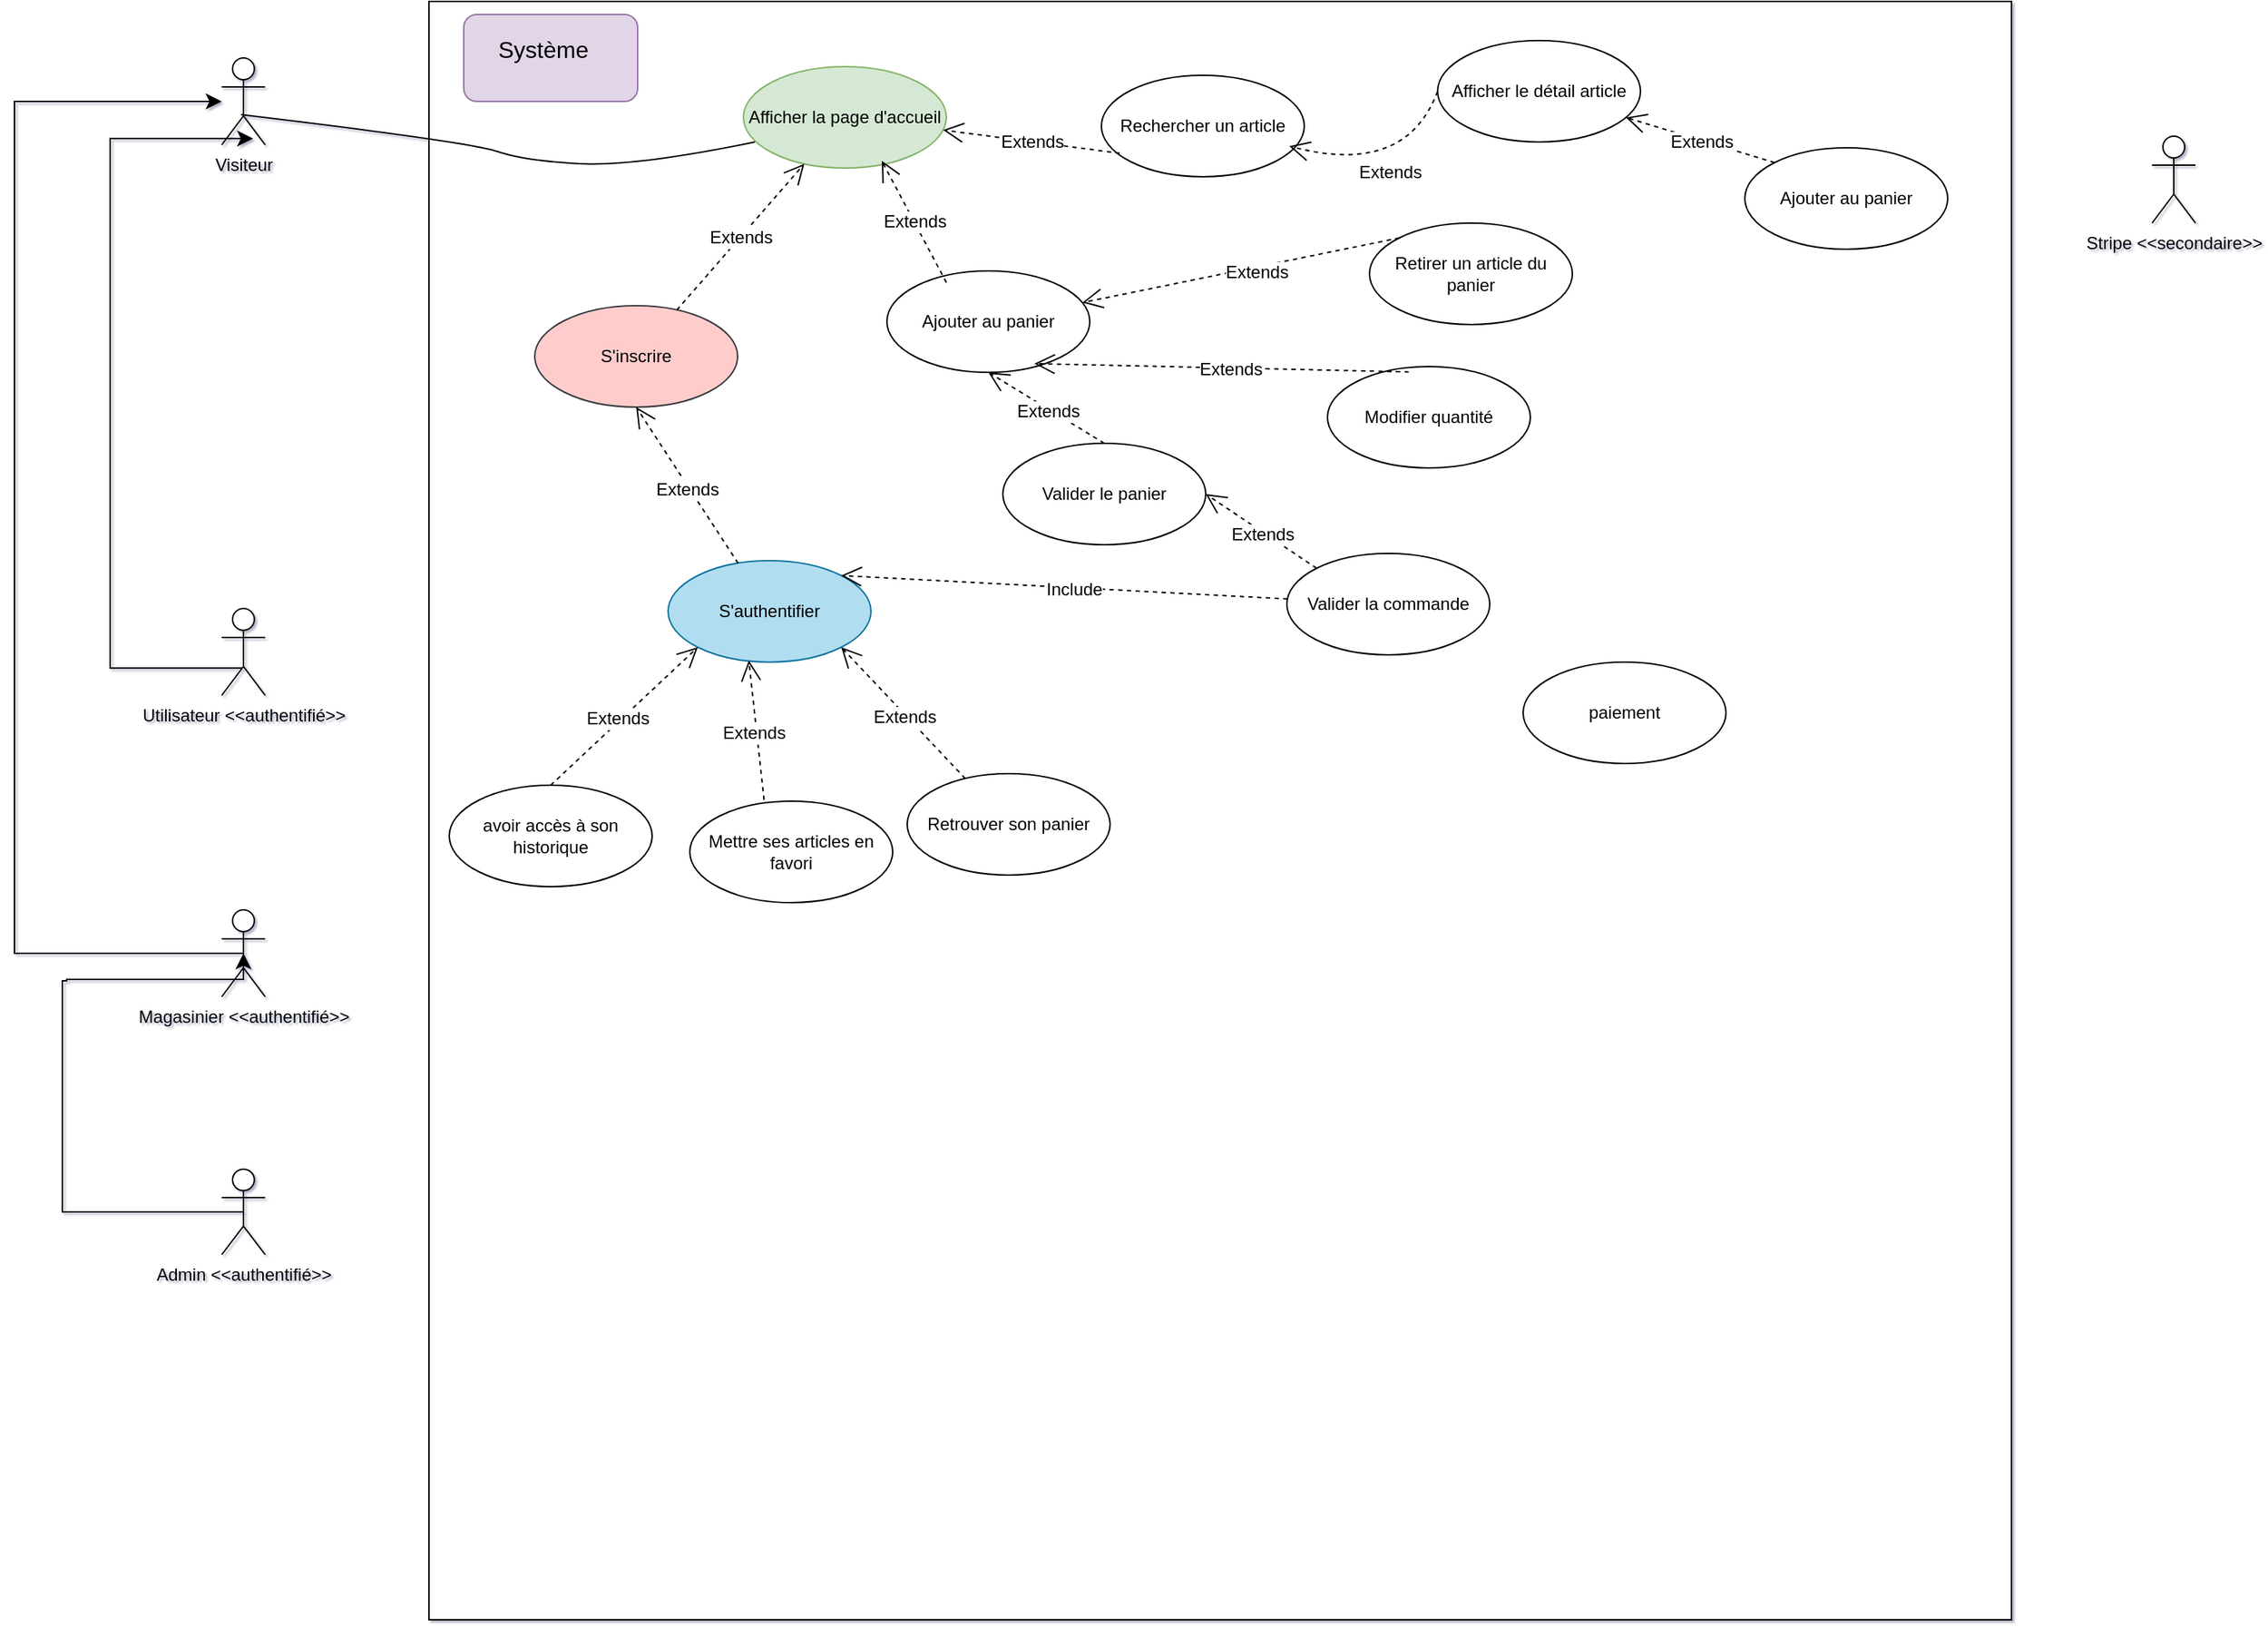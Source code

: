 <mxfile version="25.0.1">
  <diagram name="Page-1" id="9c5VqKnEQqEN2nJL3gRs">
    <mxGraphModel dx="1889" dy="1020" grid="0" gridSize="10" guides="1" tooltips="1" connect="1" arrows="1" fold="1" page="0" pageScale="1" pageWidth="827" pageHeight="1169" background="none" math="0" shadow="1">
      <root>
        <mxCell id="0" />
        <mxCell id="1" parent="0" />
        <mxCell id="eptEWOqKpFL5f9zr5Qak-438" value="Visiteur" style="shape=umlActor;verticalLabelPosition=bottom;verticalAlign=top;html=1;" vertex="1" parent="1">
          <mxGeometry x="-490" y="-323" width="30" height="60" as="geometry" />
        </mxCell>
        <mxCell id="eptEWOqKpFL5f9zr5Qak-456" style="edgeStyle=elbowEdgeStyle;rounded=0;orthogonalLoop=1;jettySize=auto;html=1;exitX=0.5;exitY=0.5;exitDx=0;exitDy=0;exitPerimeter=0;fontSize=12;startSize=8;endSize=8;" edge="1" parent="1" source="eptEWOqKpFL5f9zr5Qak-439" target="eptEWOqKpFL5f9zr5Qak-438">
          <mxGeometry relative="1" as="geometry">
            <Array as="points">
              <mxPoint x="-633" y="1" />
            </Array>
          </mxGeometry>
        </mxCell>
        <mxCell id="eptEWOqKpFL5f9zr5Qak-439" value="Magasinier &amp;lt;&amp;lt;authentifié&amp;gt;&amp;gt;" style="shape=umlActor;verticalLabelPosition=bottom;verticalAlign=top;html=1;" vertex="1" parent="1">
          <mxGeometry x="-490" y="265" width="30" height="60" as="geometry" />
        </mxCell>
        <mxCell id="eptEWOqKpFL5f9zr5Qak-440" value="Utilisateur &amp;lt;&amp;lt;authentifié&amp;gt;&amp;gt;" style="shape=umlActor;verticalLabelPosition=bottom;verticalAlign=top;html=1;" vertex="1" parent="1">
          <mxGeometry x="-490" y="57" width="30" height="60" as="geometry" />
        </mxCell>
        <mxCell id="eptEWOqKpFL5f9zr5Qak-441" value="Stripe &amp;lt;&amp;lt;secondaire&amp;gt;&amp;gt;" style="shape=umlActor;verticalLabelPosition=bottom;verticalAlign=top;html=1;" vertex="1" parent="1">
          <mxGeometry x="842" y="-269" width="30" height="60" as="geometry" />
        </mxCell>
        <mxCell id="eptEWOqKpFL5f9zr5Qak-442" value="" style="rounded=0;whiteSpace=wrap;html=1;" vertex="1" parent="1">
          <mxGeometry x="-347" y="-362" width="1092" height="1117" as="geometry" />
        </mxCell>
        <mxCell id="eptEWOqKpFL5f9zr5Qak-443" value="" style="rounded=1;whiteSpace=wrap;html=1;fillColor=#e1d5e7;strokeColor=#9673a6;" vertex="1" parent="1">
          <mxGeometry x="-323" y="-353" width="120" height="60" as="geometry" />
        </mxCell>
        <mxCell id="eptEWOqKpFL5f9zr5Qak-444" value="Système" style="text;strokeColor=none;fillColor=none;html=1;align=center;verticalAlign=middle;whiteSpace=wrap;rounded=0;fontSize=16;" vertex="1" parent="1">
          <mxGeometry x="-298" y="-344" width="60" height="30" as="geometry" />
        </mxCell>
        <mxCell id="eptEWOqKpFL5f9zr5Qak-450" value="" style="endArrow=none;html=1;rounded=0;fontSize=12;startSize=8;endSize=8;curved=1;exitX=0.447;exitY=0.653;exitDx=0;exitDy=0;exitPerimeter=0;" edge="1" parent="1" source="eptEWOqKpFL5f9zr5Qak-438">
          <mxGeometry width="50" height="50" relative="1" as="geometry">
            <mxPoint x="299" y="77" as="sourcePoint" />
            <mxPoint x="-122" y="-265" as="targetPoint" />
            <Array as="points">
              <mxPoint x="-319" y="-265" />
              <mxPoint x="-281" y="-252" />
              <mxPoint x="-205" y="-248" />
            </Array>
          </mxGeometry>
        </mxCell>
        <mxCell id="eptEWOqKpFL5f9zr5Qak-453" style="edgeStyle=orthogonalEdgeStyle;rounded=0;orthogonalLoop=1;jettySize=auto;html=1;exitX=0.5;exitY=0.5;exitDx=0;exitDy=0;exitPerimeter=0;fontSize=12;startSize=8;endSize=8;entryX=0.5;entryY=0.5;entryDx=0;entryDy=0;entryPerimeter=0;" edge="1" parent="1" source="eptEWOqKpFL5f9zr5Qak-451" target="eptEWOqKpFL5f9zr5Qak-439">
          <mxGeometry relative="1" as="geometry">
            <Array as="points">
              <mxPoint x="-600" y="474" />
              <mxPoint x="-600" y="314" />
              <mxPoint x="-597" y="314" />
              <mxPoint x="-597" y="313" />
              <mxPoint x="-475" y="313" />
            </Array>
          </mxGeometry>
        </mxCell>
        <mxCell id="eptEWOqKpFL5f9zr5Qak-451" value="Admin &amp;lt;&amp;lt;authentifié&amp;gt;&amp;gt;" style="shape=umlActor;verticalLabelPosition=bottom;verticalAlign=top;html=1;" vertex="1" parent="1">
          <mxGeometry x="-490" y="444" width="30" height="59" as="geometry" />
        </mxCell>
        <mxCell id="eptEWOqKpFL5f9zr5Qak-452" style="edgeStyle=elbowEdgeStyle;rounded=0;orthogonalLoop=1;jettySize=auto;html=1;exitX=0.466;exitY=0.686;exitDx=0;exitDy=0;exitPerimeter=0;entryX=0.722;entryY=0.927;entryDx=0;entryDy=0;entryPerimeter=0;fontSize=12;startSize=8;endSize=8;" edge="1" parent="1" source="eptEWOqKpFL5f9zr5Qak-440" target="eptEWOqKpFL5f9zr5Qak-438">
          <mxGeometry relative="1" as="geometry">
            <Array as="points">
              <mxPoint x="-567" y="-89" />
            </Array>
          </mxGeometry>
        </mxCell>
        <mxCell id="eptEWOqKpFL5f9zr5Qak-458" value="Rechercher un article" style="ellipse;whiteSpace=wrap;html=1;" vertex="1" parent="1">
          <mxGeometry x="117" y="-311" width="140" height="70" as="geometry" />
        </mxCell>
        <mxCell id="eptEWOqKpFL5f9zr5Qak-459" value="Afficher la page d&#39;accueil" style="ellipse;whiteSpace=wrap;html=1;fillColor=#d5e8d4;strokeColor=#82b366;" vertex="1" parent="1">
          <mxGeometry x="-130" y="-317" width="140" height="70" as="geometry" />
        </mxCell>
        <mxCell id="eptEWOqKpFL5f9zr5Qak-460" value="Extends" style="endArrow=open;endSize=12;dashed=1;html=1;rounded=0;fontSize=12;curved=1;exitX=0.09;exitY=0.768;exitDx=0;exitDy=0;exitPerimeter=0;" edge="1" parent="1" source="eptEWOqKpFL5f9zr5Qak-458" target="eptEWOqKpFL5f9zr5Qak-459">
          <mxGeometry x="-0.004" width="160" relative="1" as="geometry">
            <mxPoint x="62" y="-177" as="sourcePoint" />
            <mxPoint x="222" y="-177" as="targetPoint" />
            <mxPoint as="offset" />
          </mxGeometry>
        </mxCell>
        <mxCell id="eptEWOqKpFL5f9zr5Qak-461" value="Afficher le détail article" style="ellipse;whiteSpace=wrap;html=1;" vertex="1" parent="1">
          <mxGeometry x="349" y="-335" width="140" height="70" as="geometry" />
        </mxCell>
        <mxCell id="eptEWOqKpFL5f9zr5Qak-462" value="Extends" style="endArrow=open;endSize=12;dashed=1;html=1;rounded=0;fontSize=12;curved=1;exitX=0;exitY=0.5;exitDx=0;exitDy=0;entryX=0.926;entryY=0.698;entryDx=0;entryDy=0;entryPerimeter=0;" edge="1" parent="1" source="eptEWOqKpFL5f9zr5Qak-461" target="eptEWOqKpFL5f9zr5Qak-458">
          <mxGeometry x="0.01" width="160" relative="1" as="geometry">
            <mxPoint x="438" y="-216" as="sourcePoint" />
            <mxPoint x="315" y="-221" as="targetPoint" />
            <Array as="points">
              <mxPoint x="327" y="-241" />
            </Array>
            <mxPoint as="offset" />
          </mxGeometry>
        </mxCell>
        <mxCell id="eptEWOqKpFL5f9zr5Qak-463" value="Ajouter au panier" style="ellipse;whiteSpace=wrap;html=1;" vertex="1" parent="1">
          <mxGeometry x="561" y="-261" width="140" height="70" as="geometry" />
        </mxCell>
        <mxCell id="eptEWOqKpFL5f9zr5Qak-465" value="Extends" style="endArrow=open;endSize=12;dashed=1;html=1;rounded=0;fontSize=12;curved=1;exitX=0;exitY=0;exitDx=0;exitDy=0;" edge="1" parent="1" source="eptEWOqKpFL5f9zr5Qak-463" target="eptEWOqKpFL5f9zr5Qak-461">
          <mxGeometry x="-0.033" y="1" width="160" relative="1" as="geometry">
            <mxPoint x="607" y="-241" as="sourcePoint" />
            <mxPoint x="512" y="-249" as="targetPoint" />
            <mxPoint as="offset" />
          </mxGeometry>
        </mxCell>
        <mxCell id="eptEWOqKpFL5f9zr5Qak-466" value="Ajouter au panier" style="ellipse;whiteSpace=wrap;html=1;" vertex="1" parent="1">
          <mxGeometry x="-31" y="-176" width="140" height="70" as="geometry" />
        </mxCell>
        <mxCell id="eptEWOqKpFL5f9zr5Qak-467" value="Extends" style="endArrow=open;endSize=12;dashed=1;html=1;rounded=0;fontSize=12;curved=1;exitX=0.293;exitY=0.114;exitDx=0;exitDy=0;exitPerimeter=0;entryX=0.682;entryY=0.929;entryDx=0;entryDy=0;entryPerimeter=0;" edge="1" parent="1" source="eptEWOqKpFL5f9zr5Qak-466" target="eptEWOqKpFL5f9zr5Qak-459">
          <mxGeometry x="-0.004" width="160" relative="1" as="geometry">
            <mxPoint x="94" y="-221" as="sourcePoint" />
            <mxPoint x="7" y="-226" as="targetPoint" />
            <mxPoint as="offset" />
          </mxGeometry>
        </mxCell>
        <mxCell id="eptEWOqKpFL5f9zr5Qak-468" value="Retirer un article du panier" style="ellipse;whiteSpace=wrap;html=1;" vertex="1" parent="1">
          <mxGeometry x="302" y="-209" width="140" height="70" as="geometry" />
        </mxCell>
        <mxCell id="eptEWOqKpFL5f9zr5Qak-469" value="Extends" style="endArrow=open;endSize=12;dashed=1;html=1;rounded=0;fontSize=12;curved=1;exitX=0;exitY=0;exitDx=0;exitDy=0;" edge="1" parent="1" source="eptEWOqKpFL5f9zr5Qak-468" target="eptEWOqKpFL5f9zr5Qak-466">
          <mxGeometry x="-0.093" y="4" width="160" relative="1" as="geometry">
            <mxPoint x="313" y="-135" as="sourcePoint" />
            <mxPoint x="243" y="-181" as="targetPoint" />
            <mxPoint as="offset" />
          </mxGeometry>
        </mxCell>
        <mxCell id="eptEWOqKpFL5f9zr5Qak-470" value="Modifier quantité" style="ellipse;whiteSpace=wrap;html=1;" vertex="1" parent="1">
          <mxGeometry x="273" y="-110" width="140" height="70" as="geometry" />
        </mxCell>
        <mxCell id="eptEWOqKpFL5f9zr5Qak-471" value="Extends" style="endArrow=open;endSize=12;dashed=1;html=1;rounded=0;fontSize=12;curved=1;exitX=0.4;exitY=0.053;exitDx=0;exitDy=0;entryX=0.727;entryY=0.914;entryDx=0;entryDy=0;entryPerimeter=0;exitPerimeter=0;" edge="1" parent="1" source="eptEWOqKpFL5f9zr5Qak-470" target="eptEWOqKpFL5f9zr5Qak-466">
          <mxGeometry x="-0.051" y="1" width="160" relative="1" as="geometry">
            <mxPoint x="183" y="-101" as="sourcePoint" />
            <mxPoint x="63" y="-104" as="targetPoint" />
            <mxPoint x="-1" as="offset" />
          </mxGeometry>
        </mxCell>
        <mxCell id="eptEWOqKpFL5f9zr5Qak-472" value="Valider le panier" style="ellipse;whiteSpace=wrap;html=1;" vertex="1" parent="1">
          <mxGeometry x="49" y="-57" width="140" height="70" as="geometry" />
        </mxCell>
        <mxCell id="eptEWOqKpFL5f9zr5Qak-477" value="Extends" style="endArrow=open;endSize=12;dashed=1;html=1;rounded=0;fontSize=12;curved=1;exitX=0.5;exitY=0;exitDx=0;exitDy=0;entryX=0.5;entryY=1;entryDx=0;entryDy=0;" edge="1" parent="1" source="eptEWOqKpFL5f9zr5Qak-472" target="eptEWOqKpFL5f9zr5Qak-466">
          <mxGeometry x="-0.051" y="1" width="160" relative="1" as="geometry">
            <mxPoint x="178" y="-76" as="sourcePoint" />
            <mxPoint x="-6" y="-77" as="targetPoint" />
            <mxPoint x="-1" as="offset" />
          </mxGeometry>
        </mxCell>
        <mxCell id="eptEWOqKpFL5f9zr5Qak-478" value="Valider la commande" style="ellipse;whiteSpace=wrap;html=1;" vertex="1" parent="1">
          <mxGeometry x="245" y="19" width="140" height="70" as="geometry" />
        </mxCell>
        <mxCell id="eptEWOqKpFL5f9zr5Qak-479" value="S&#39;authentifier" style="ellipse;whiteSpace=wrap;html=1;fillColor=#b1ddf0;strokeColor=#10739e;" vertex="1" parent="1">
          <mxGeometry x="-182" y="24" width="140" height="70" as="geometry" />
        </mxCell>
        <mxCell id="eptEWOqKpFL5f9zr5Qak-480" value="Extends" style="endArrow=open;endSize=12;dashed=1;html=1;rounded=0;fontSize=12;curved=1;exitX=0;exitY=0;exitDx=0;exitDy=0;entryX=1;entryY=0.5;entryDx=0;entryDy=0;" edge="1" parent="1" source="eptEWOqKpFL5f9zr5Qak-478" target="eptEWOqKpFL5f9zr5Qak-472">
          <mxGeometry x="-0.051" y="1" width="160" relative="1" as="geometry">
            <mxPoint x="261" y="-28" as="sourcePoint" />
            <mxPoint x="77" y="-29" as="targetPoint" />
            <mxPoint x="-1" as="offset" />
          </mxGeometry>
        </mxCell>
        <mxCell id="eptEWOqKpFL5f9zr5Qak-481" value="Include" style="endArrow=open;endSize=12;dashed=1;html=1;rounded=0;fontSize=12;curved=1;entryX=1;entryY=0;entryDx=0;entryDy=0;" edge="1" parent="1" source="eptEWOqKpFL5f9zr5Qak-478" target="eptEWOqKpFL5f9zr5Qak-479">
          <mxGeometry x="-0.051" y="1" width="160" relative="1" as="geometry">
            <mxPoint x="265" y="57" as="sourcePoint" />
            <mxPoint x="140" y="34" as="targetPoint" />
            <mxPoint x="-1" as="offset" />
          </mxGeometry>
        </mxCell>
        <mxCell id="eptEWOqKpFL5f9zr5Qak-482" value="S&#39;inscrire" style="ellipse;whiteSpace=wrap;html=1;fillColor=#ffcccc;strokeColor=#36393d;" vertex="1" parent="1">
          <mxGeometry x="-274" y="-152" width="140" height="70" as="geometry" />
        </mxCell>
        <mxCell id="eptEWOqKpFL5f9zr5Qak-483" value="Extends" style="endArrow=open;endSize=12;dashed=1;html=1;rounded=0;fontSize=12;curved=1;" edge="1" parent="1" source="eptEWOqKpFL5f9zr5Qak-482" target="eptEWOqKpFL5f9zr5Qak-459">
          <mxGeometry x="-0.004" width="160" relative="1" as="geometry">
            <mxPoint x="-108" y="-137" as="sourcePoint" />
            <mxPoint x="-121" y="-203" as="targetPoint" />
            <mxPoint as="offset" />
          </mxGeometry>
        </mxCell>
        <mxCell id="eptEWOqKpFL5f9zr5Qak-484" value="Extends" style="endArrow=open;endSize=12;dashed=1;html=1;rounded=0;fontSize=12;curved=1;entryX=0.5;entryY=1;entryDx=0;entryDy=0;" edge="1" parent="1" source="eptEWOqKpFL5f9zr5Qak-479" target="eptEWOqKpFL5f9zr5Qak-482">
          <mxGeometry x="-0.051" y="1" width="160" relative="1" as="geometry">
            <mxPoint x="117" y="161" as="sourcePoint" />
            <mxPoint x="-8" y="138" as="targetPoint" />
            <mxPoint x="-1" as="offset" />
          </mxGeometry>
        </mxCell>
        <mxCell id="eptEWOqKpFL5f9zr5Qak-486" value="Retrouver son panier" style="ellipse;whiteSpace=wrap;html=1;" vertex="1" parent="1">
          <mxGeometry x="-17" y="171" width="140" height="70" as="geometry" />
        </mxCell>
        <mxCell id="eptEWOqKpFL5f9zr5Qak-487" value="Mettre ses articles en favori" style="ellipse;whiteSpace=wrap;html=1;" vertex="1" parent="1">
          <mxGeometry x="-167" y="190" width="140" height="70" as="geometry" />
        </mxCell>
        <mxCell id="eptEWOqKpFL5f9zr5Qak-488" value="Extends" style="endArrow=open;endSize=12;dashed=1;html=1;rounded=0;fontSize=12;curved=1;entryX=1;entryY=1;entryDx=0;entryDy=0;" edge="1" parent="1" source="eptEWOqKpFL5f9zr5Qak-486" target="eptEWOqKpFL5f9zr5Qak-479">
          <mxGeometry x="-0.051" y="1" width="160" relative="1" as="geometry">
            <mxPoint x="-55" y="491" as="sourcePoint" />
            <mxPoint x="-86" y="247" as="targetPoint" />
            <mxPoint x="-1" as="offset" />
          </mxGeometry>
        </mxCell>
        <mxCell id="eptEWOqKpFL5f9zr5Qak-489" value="Extends" style="endArrow=open;endSize=12;dashed=1;html=1;rounded=0;fontSize=12;curved=1;entryX=0.398;entryY=0.984;entryDx=0;entryDy=0;entryPerimeter=0;exitX=0.366;exitY=-0.013;exitDx=0;exitDy=0;exitPerimeter=0;" edge="1" parent="1" source="eptEWOqKpFL5f9zr5Qak-487" target="eptEWOqKpFL5f9zr5Qak-479">
          <mxGeometry x="-0.051" y="1" width="160" relative="1" as="geometry">
            <mxPoint x="29" y="296" as="sourcePoint" />
            <mxPoint x="-166" y="270" as="targetPoint" />
            <mxPoint x="-1" as="offset" />
          </mxGeometry>
        </mxCell>
        <mxCell id="eptEWOqKpFL5f9zr5Qak-490" value="avoir accès à son historique" style="ellipse;whiteSpace=wrap;html=1;" vertex="1" parent="1">
          <mxGeometry x="-333" y="179" width="140" height="70" as="geometry" />
        </mxCell>
        <mxCell id="eptEWOqKpFL5f9zr5Qak-491" value="Extends" style="endArrow=open;endSize=12;dashed=1;html=1;rounded=0;fontSize=12;curved=1;entryX=0;entryY=1;entryDx=0;entryDy=0;exitX=0.5;exitY=0;exitDx=0;exitDy=0;" edge="1" parent="1" source="eptEWOqKpFL5f9zr5Qak-490" target="eptEWOqKpFL5f9zr5Qak-479">
          <mxGeometry x="-0.051" y="1" width="160" relative="1" as="geometry">
            <mxPoint x="109" y="352" as="sourcePoint" />
            <mxPoint x="-188" y="252" as="targetPoint" />
            <mxPoint x="-1" as="offset" />
          </mxGeometry>
        </mxCell>
        <mxCell id="eptEWOqKpFL5f9zr5Qak-492" value="paiement" style="ellipse;whiteSpace=wrap;html=1;" vertex="1" parent="1">
          <mxGeometry x="408" y="94" width="140" height="70" as="geometry" />
        </mxCell>
      </root>
    </mxGraphModel>
  </diagram>
</mxfile>
